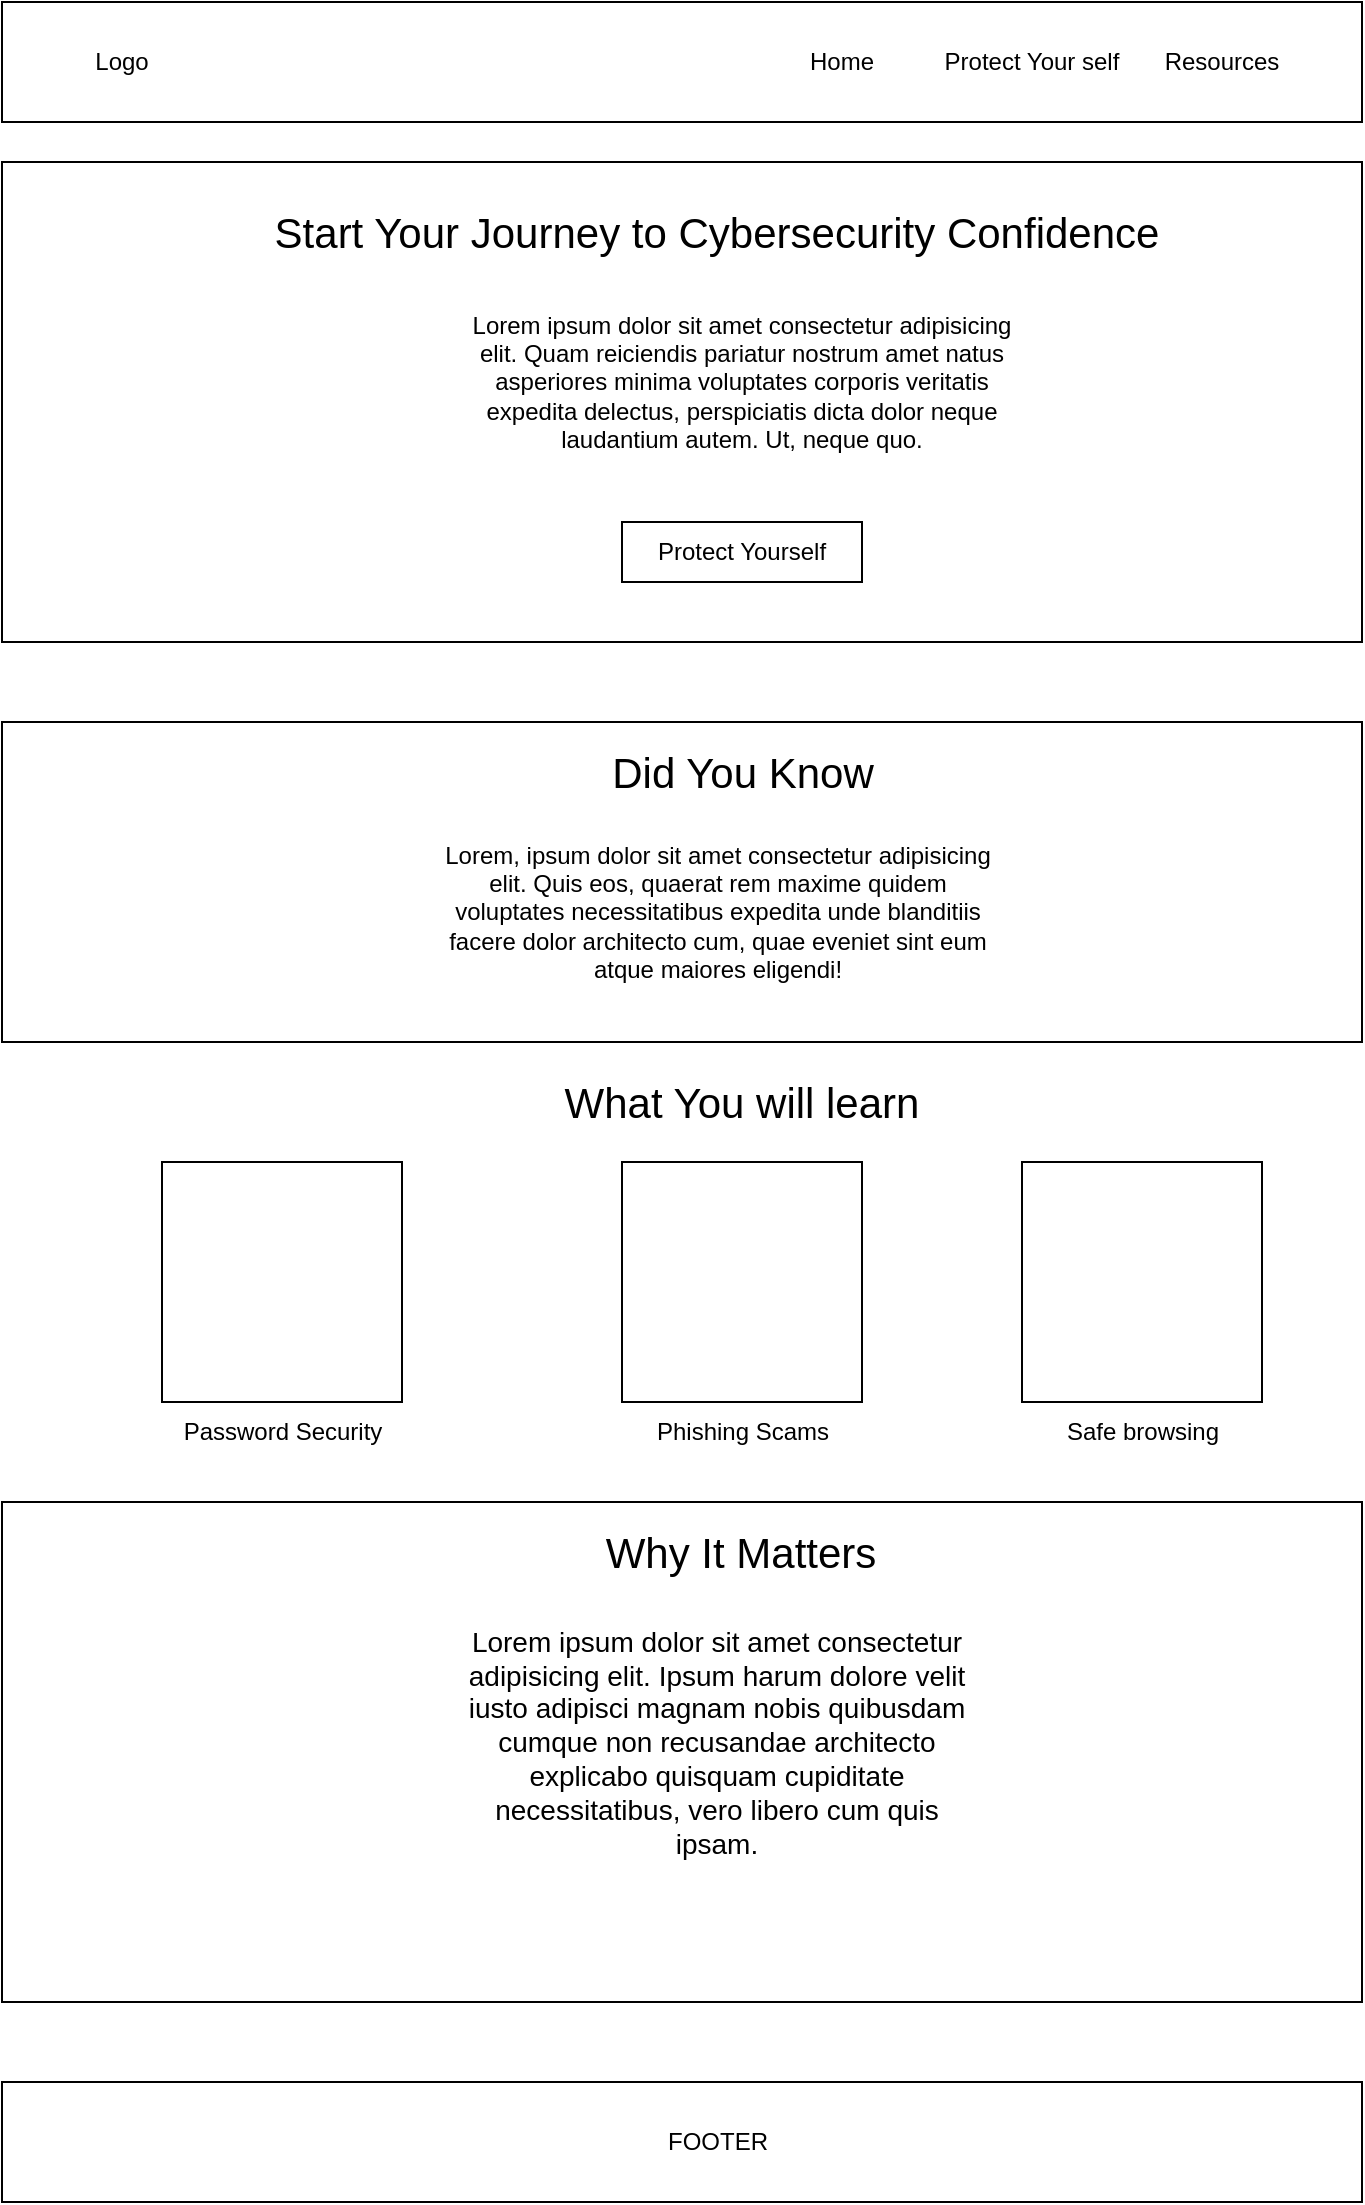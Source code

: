 <mxfile version="27.0.9">
  <diagram name="Page-1" id="_FvWvt4cjJNgiLIyqjLY">
    <mxGraphModel dx="1303" dy="703" grid="1" gridSize="10" guides="1" tooltips="1" connect="1" arrows="1" fold="1" page="1" pageScale="1" pageWidth="850" pageHeight="1100" math="0" shadow="0">
      <root>
        <mxCell id="0" />
        <mxCell id="1" parent="0" />
        <mxCell id="Mgy-9qOJch3EJGo6zbQB-1" value="" style="rounded=0;whiteSpace=wrap;html=1;" vertex="1" parent="1">
          <mxGeometry x="80" width="680" height="60" as="geometry" />
        </mxCell>
        <mxCell id="Mgy-9qOJch3EJGo6zbQB-2" value="" style="rounded=0;whiteSpace=wrap;html=1;" vertex="1" parent="1">
          <mxGeometry x="80" y="80" width="680" height="240" as="geometry" />
        </mxCell>
        <mxCell id="Mgy-9qOJch3EJGo6zbQB-3" value="" style="rounded=0;whiteSpace=wrap;html=1;" vertex="1" parent="1">
          <mxGeometry x="80" y="360" width="680" height="160" as="geometry" />
        </mxCell>
        <mxCell id="Mgy-9qOJch3EJGo6zbQB-4" value="" style="whiteSpace=wrap;html=1;aspect=fixed;" vertex="1" parent="1">
          <mxGeometry x="160" y="580" width="120" height="120" as="geometry" />
        </mxCell>
        <mxCell id="Mgy-9qOJch3EJGo6zbQB-5" value="" style="whiteSpace=wrap;html=1;aspect=fixed;" vertex="1" parent="1">
          <mxGeometry x="390" y="580" width="120" height="120" as="geometry" />
        </mxCell>
        <mxCell id="Mgy-9qOJch3EJGo6zbQB-6" value="" style="whiteSpace=wrap;html=1;aspect=fixed;" vertex="1" parent="1">
          <mxGeometry x="590" y="580" width="120" height="120" as="geometry" />
        </mxCell>
        <mxCell id="Mgy-9qOJch3EJGo6zbQB-8" value="" style="rounded=0;whiteSpace=wrap;html=1;" vertex="1" parent="1">
          <mxGeometry x="80" y="750" width="680" height="250" as="geometry" />
        </mxCell>
        <mxCell id="Mgy-9qOJch3EJGo6zbQB-9" value="" style="rounded=0;whiteSpace=wrap;html=1;" vertex="1" parent="1">
          <mxGeometry x="80" y="1040" width="680" height="60" as="geometry" />
        </mxCell>
        <mxCell id="Mgy-9qOJch3EJGo6zbQB-10" value="Logo" style="text;html=1;align=center;verticalAlign=middle;whiteSpace=wrap;rounded=0;" vertex="1" parent="1">
          <mxGeometry x="110" y="15" width="60" height="30" as="geometry" />
        </mxCell>
        <mxCell id="Mgy-9qOJch3EJGo6zbQB-11" value="Home" style="text;html=1;align=center;verticalAlign=middle;whiteSpace=wrap;rounded=0;" vertex="1" parent="1">
          <mxGeometry x="470" y="15" width="60" height="30" as="geometry" />
        </mxCell>
        <mxCell id="Mgy-9qOJch3EJGo6zbQB-12" value="Protect Your self" style="text;html=1;align=center;verticalAlign=middle;whiteSpace=wrap;rounded=0;" vertex="1" parent="1">
          <mxGeometry x="550" y="15" width="90" height="30" as="geometry" />
        </mxCell>
        <mxCell id="Mgy-9qOJch3EJGo6zbQB-13" value="Resources" style="text;html=1;align=center;verticalAlign=middle;whiteSpace=wrap;rounded=0;" vertex="1" parent="1">
          <mxGeometry x="660" y="15" width="60" height="30" as="geometry" />
        </mxCell>
        <mxCell id="Mgy-9qOJch3EJGo6zbQB-14" value="Start Your Journey to Cybersecurity Confidence" style="text;html=1;align=center;verticalAlign=middle;whiteSpace=wrap;rounded=0;fontSize=21;" vertex="1" parent="1">
          <mxGeometry x="205" y="90" width="465" height="50" as="geometry" />
        </mxCell>
        <mxCell id="Mgy-9qOJch3EJGo6zbQB-15" value="Lorem ipsum dolor sit amet consectetur adipisicing elit. Quam reiciendis pariatur nostrum amet natus asperiores minima voluptates corporis veritatis expedita delectus, perspiciatis dicta dolor neque laudantium autem. Ut, neque quo." style="text;html=1;align=center;verticalAlign=middle;whiteSpace=wrap;rounded=0;" vertex="1" parent="1">
          <mxGeometry x="310" y="150" width="280" height="80" as="geometry" />
        </mxCell>
        <mxCell id="Mgy-9qOJch3EJGo6zbQB-16" value="Protect Yourself" style="rounded=0;whiteSpace=wrap;html=1;" vertex="1" parent="1">
          <mxGeometry x="390" y="260" width="120" height="30" as="geometry" />
        </mxCell>
        <mxCell id="Mgy-9qOJch3EJGo6zbQB-17" value="Did You Know" style="text;html=1;align=center;verticalAlign=middle;whiteSpace=wrap;rounded=0;fontSize=21;" vertex="1" parent="1">
          <mxGeometry x="377.5" y="370" width="145" height="30" as="geometry" />
        </mxCell>
        <mxCell id="Mgy-9qOJch3EJGo6zbQB-18" value="Lorem, ipsum dolor sit amet consectetur adipisicing elit. Quis eos, quaerat rem maxime quidem voluptates necessitatibus expedita unde blanditiis facere dolor architecto cum, quae eveniet sint eum atque maiores eligendi!" style="text;html=1;align=center;verticalAlign=middle;whiteSpace=wrap;rounded=0;" vertex="1" parent="1">
          <mxGeometry x="297.5" y="400" width="280" height="110" as="geometry" />
        </mxCell>
        <mxCell id="Mgy-9qOJch3EJGo6zbQB-19" value="What You will learn" style="text;html=1;align=center;verticalAlign=middle;whiteSpace=wrap;rounded=0;fontSize=21;" vertex="1" parent="1">
          <mxGeometry x="360" y="535" width="180" height="30" as="geometry" />
        </mxCell>
        <mxCell id="Mgy-9qOJch3EJGo6zbQB-20" value="Why It Matters" style="text;html=1;align=center;verticalAlign=middle;whiteSpace=wrap;rounded=0;fontSize=21;" vertex="1" parent="1">
          <mxGeometry x="377.5" y="760" width="142.5" height="30" as="geometry" />
        </mxCell>
        <mxCell id="Mgy-9qOJch3EJGo6zbQB-21" value="Lorem ipsum dolor sit amet consectetur adipisicing elit. Ipsum harum dolore velit iusto adipisci magnam nobis quibusdam cumque non recusandae architecto explicabo quisquam cupiditate necessitatibus, vero libero cum quis ipsam." style="text;html=1;align=center;verticalAlign=middle;whiteSpace=wrap;rounded=0;fontSize=14;" vertex="1" parent="1">
          <mxGeometry x="306.88" y="800" width="261.25" height="140" as="geometry" />
        </mxCell>
        <mxCell id="Mgy-9qOJch3EJGo6zbQB-22" value="FOOTER" style="text;html=1;align=center;verticalAlign=middle;whiteSpace=wrap;rounded=0;" vertex="1" parent="1">
          <mxGeometry x="407.5" y="1055" width="60" height="30" as="geometry" />
        </mxCell>
        <mxCell id="Mgy-9qOJch3EJGo6zbQB-23" value="Password Security" style="text;html=1;align=center;verticalAlign=middle;whiteSpace=wrap;rounded=0;" vertex="1" parent="1">
          <mxGeometry x="167.5" y="700" width="105" height="30" as="geometry" />
        </mxCell>
        <mxCell id="Mgy-9qOJch3EJGo6zbQB-24" value="Phishing Scams" style="text;html=1;align=center;verticalAlign=middle;whiteSpace=wrap;rounded=0;" vertex="1" parent="1">
          <mxGeometry x="397.5" y="700" width="105" height="30" as="geometry" />
        </mxCell>
        <mxCell id="Mgy-9qOJch3EJGo6zbQB-25" value="Safe browsing" style="text;html=1;align=center;verticalAlign=middle;whiteSpace=wrap;rounded=0;" vertex="1" parent="1">
          <mxGeometry x="597.5" y="700" width="105" height="30" as="geometry" />
        </mxCell>
      </root>
    </mxGraphModel>
  </diagram>
</mxfile>
